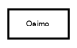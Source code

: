 digraph G
{
  edge [fontname="FreeSans",fontsize="4",labelfontname="FreeSans",labelfontsize="4"];
  node [fontname="FreeSans",fontsize="4",shape=record];
  rankdir=LR;
  Node1 [label="Osimo",height=0.2,width=0.4,color="black", fillcolor="white", style="filled",URL="$class_osimo.html"];
}
